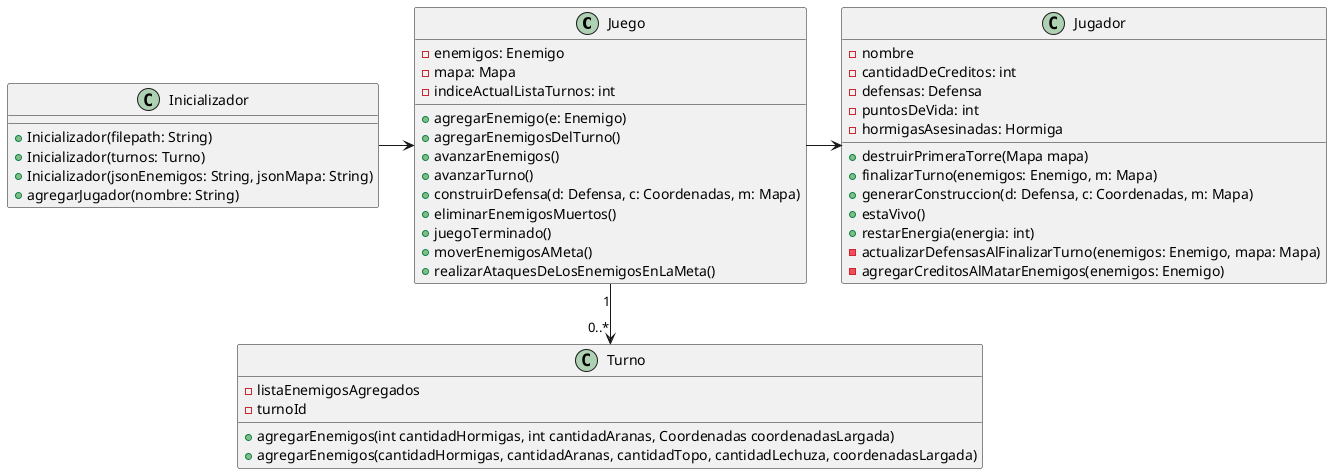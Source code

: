 @startuml

class Juego {
- enemigos: Enemigo
- mapa: Mapa
- indiceActualListaTurnos: int
+ agregarEnemigo(e: Enemigo)
+ agregarEnemigosDelTurno()
+ avanzarEnemigos()
+ avanzarTurno()
+ construirDefensa(d: Defensa, c: Coordenadas, m: Mapa)
+ eliminarEnemigosMuertos()
+ juegoTerminado()
+ moverEnemigosAMeta()
+ realizarAtaquesDeLosEnemigosEnLaMeta()
}

class Turno {
- listaEnemigosAgregados
- turnoId
+ agregarEnemigos(int cantidadHormigas, int cantidadAranas, Coordenadas coordenadasLargada)
+ agregarEnemigos(cantidadHormigas, cantidadAranas, cantidadTopo, cantidadLechuza, coordenadasLargada)
}

class Inicializador {
+ Inicializador(filepath: String)
+ Inicializador(turnos: Turno)
+ Inicializador(jsonEnemigos: String, jsonMapa: String)
+ agregarJugador(nombre: String)
}

class Jugador {
- nombre
- cantidadDeCreditos: int
- defensas: Defensa
- puntosDeVida: int
- hormigasAsesinadas: Hormiga
+ destruirPrimeraTorre(Mapa mapa)
+ finalizarTurno(enemigos: Enemigo, m: Mapa)
+ generarConstruccion(d: Defensa, c: Coordenadas, m: Mapa)
+ estaVivo()
+ restarEnergia(energia: int)
- actualizarDefensasAlFinalizarTurno(enemigos: Enemigo, mapa: Mapa)
- agregarCreditosAlMatarEnemigos(enemigos: Enemigo)
}

Inicializador -> Juego
Juego "1" --> "0..*" Turno
Juego -> Jugador
@enduml
